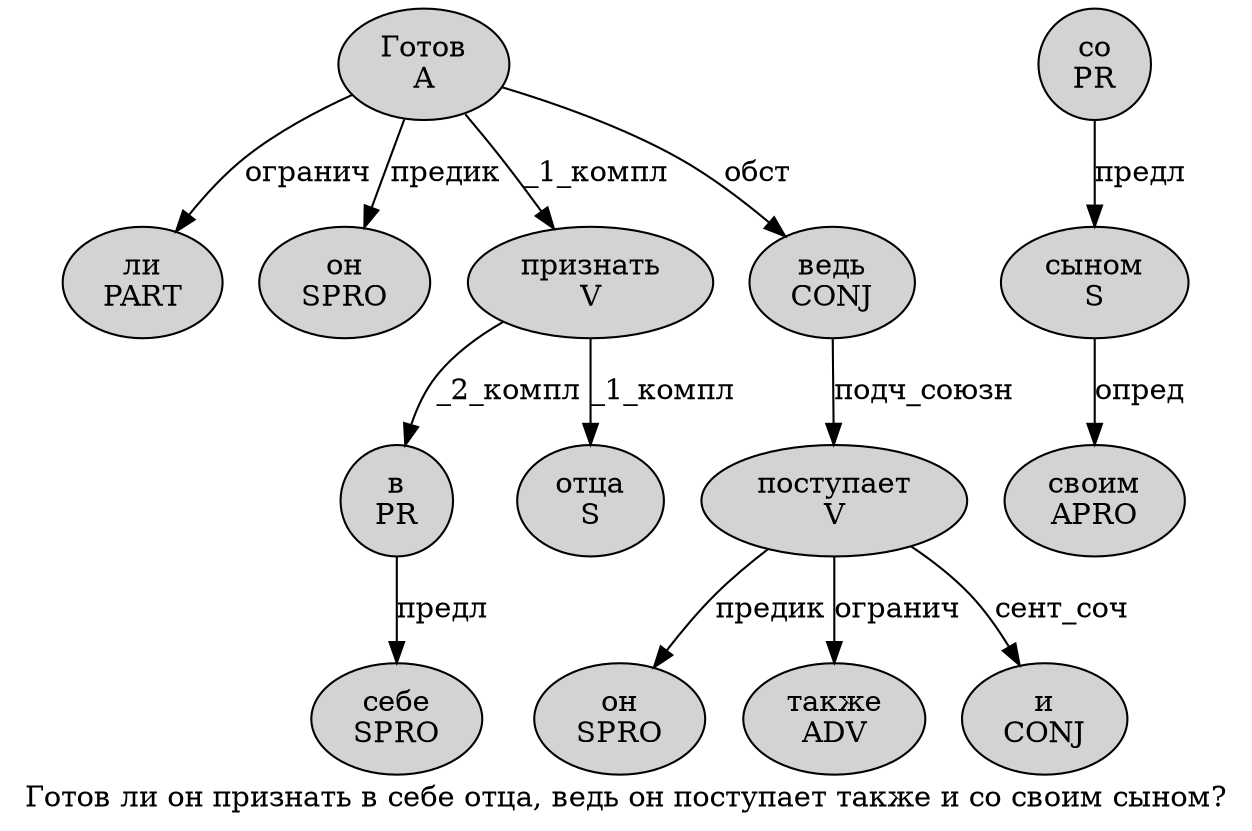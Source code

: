 digraph SENTENCE_2023 {
	graph [label="Готов ли он признать в себе отца, ведь он поступает также и со своим сыном?"]
	node [style=filled]
		0 [label="Готов
A" color="" fillcolor=lightgray penwidth=1 shape=ellipse]
		1 [label="ли
PART" color="" fillcolor=lightgray penwidth=1 shape=ellipse]
		2 [label="он
SPRO" color="" fillcolor=lightgray penwidth=1 shape=ellipse]
		3 [label="признать
V" color="" fillcolor=lightgray penwidth=1 shape=ellipse]
		4 [label="в
PR" color="" fillcolor=lightgray penwidth=1 shape=ellipse]
		5 [label="себе
SPRO" color="" fillcolor=lightgray penwidth=1 shape=ellipse]
		6 [label="отца
S" color="" fillcolor=lightgray penwidth=1 shape=ellipse]
		8 [label="ведь
CONJ" color="" fillcolor=lightgray penwidth=1 shape=ellipse]
		9 [label="он
SPRO" color="" fillcolor=lightgray penwidth=1 shape=ellipse]
		10 [label="поступает
V" color="" fillcolor=lightgray penwidth=1 shape=ellipse]
		11 [label="также
ADV" color="" fillcolor=lightgray penwidth=1 shape=ellipse]
		12 [label="и
CONJ" color="" fillcolor=lightgray penwidth=1 shape=ellipse]
		13 [label="со
PR" color="" fillcolor=lightgray penwidth=1 shape=ellipse]
		14 [label="своим
APRO" color="" fillcolor=lightgray penwidth=1 shape=ellipse]
		15 [label="сыном
S" color="" fillcolor=lightgray penwidth=1 shape=ellipse]
			0 -> 1 [label="огранич"]
			0 -> 2 [label="предик"]
			0 -> 3 [label="_1_компл"]
			0 -> 8 [label="обст"]
			13 -> 15 [label="предл"]
			8 -> 10 [label="подч_союзн"]
			15 -> 14 [label="опред"]
			4 -> 5 [label="предл"]
			10 -> 9 [label="предик"]
			10 -> 11 [label="огранич"]
			10 -> 12 [label="сент_соч"]
			3 -> 4 [label="_2_компл"]
			3 -> 6 [label="_1_компл"]
}